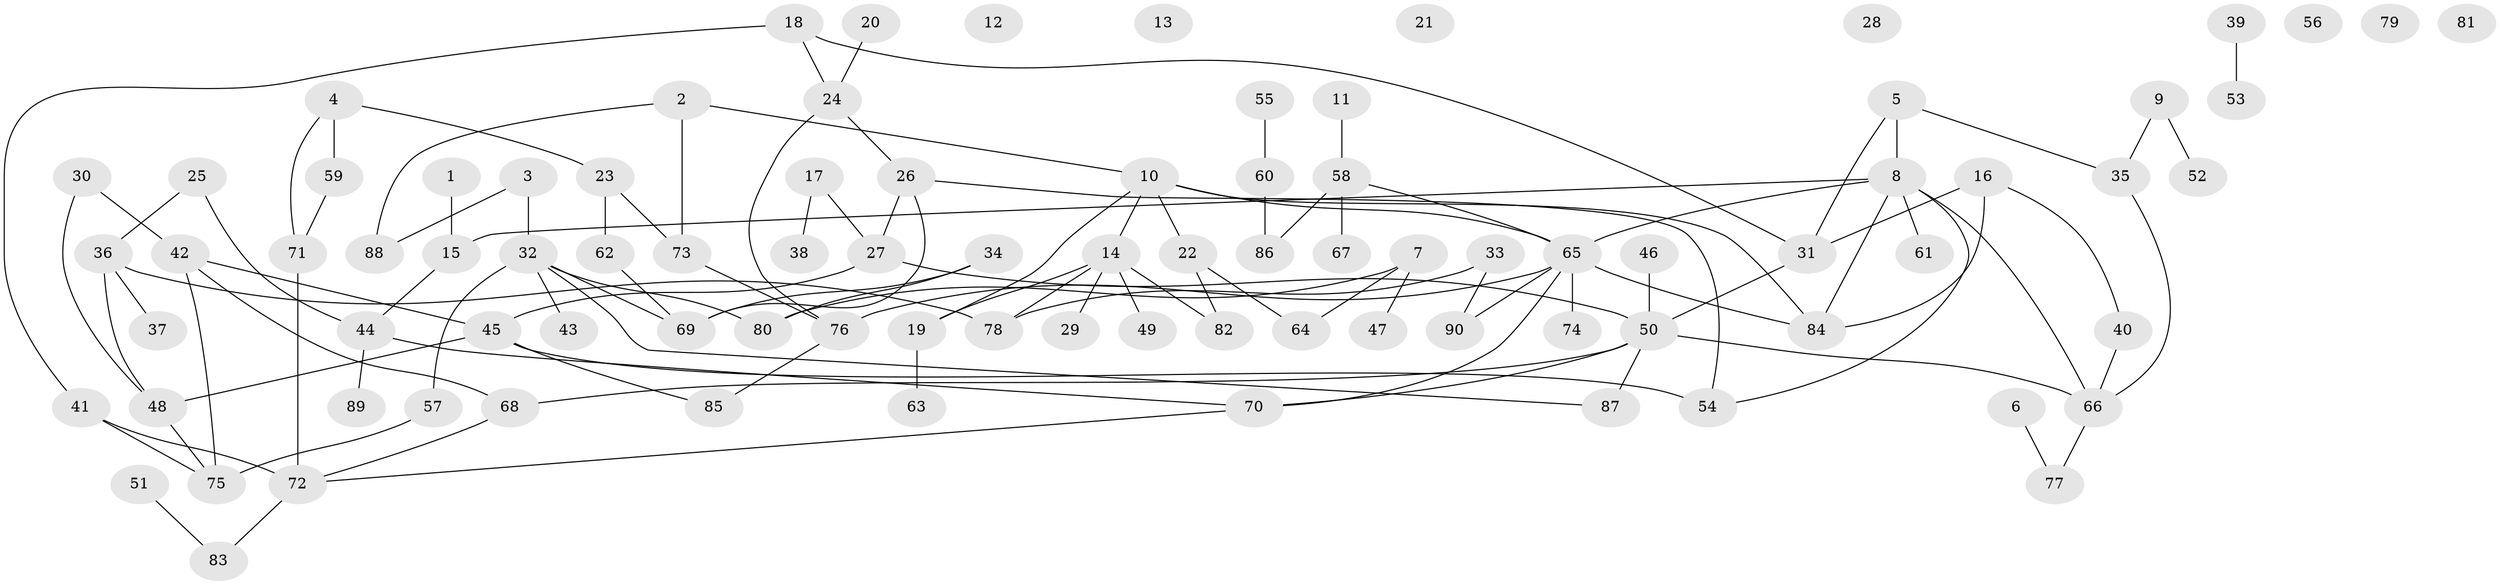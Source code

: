 // Generated by graph-tools (version 1.1) at 2025/49/03/09/25 03:49:07]
// undirected, 90 vertices, 114 edges
graph export_dot {
graph [start="1"]
  node [color=gray90,style=filled];
  1;
  2;
  3;
  4;
  5;
  6;
  7;
  8;
  9;
  10;
  11;
  12;
  13;
  14;
  15;
  16;
  17;
  18;
  19;
  20;
  21;
  22;
  23;
  24;
  25;
  26;
  27;
  28;
  29;
  30;
  31;
  32;
  33;
  34;
  35;
  36;
  37;
  38;
  39;
  40;
  41;
  42;
  43;
  44;
  45;
  46;
  47;
  48;
  49;
  50;
  51;
  52;
  53;
  54;
  55;
  56;
  57;
  58;
  59;
  60;
  61;
  62;
  63;
  64;
  65;
  66;
  67;
  68;
  69;
  70;
  71;
  72;
  73;
  74;
  75;
  76;
  77;
  78;
  79;
  80;
  81;
  82;
  83;
  84;
  85;
  86;
  87;
  88;
  89;
  90;
  1 -- 15;
  2 -- 10;
  2 -- 73;
  2 -- 88;
  3 -- 32;
  3 -- 88;
  4 -- 23;
  4 -- 59;
  4 -- 71;
  5 -- 8;
  5 -- 31;
  5 -- 35;
  6 -- 77;
  7 -- 47;
  7 -- 64;
  7 -- 80;
  8 -- 15;
  8 -- 54;
  8 -- 61;
  8 -- 65;
  8 -- 66;
  8 -- 84;
  9 -- 35;
  9 -- 52;
  10 -- 14;
  10 -- 19;
  10 -- 22;
  10 -- 65;
  10 -- 84;
  11 -- 58;
  14 -- 19;
  14 -- 29;
  14 -- 49;
  14 -- 78;
  14 -- 82;
  15 -- 44;
  16 -- 31;
  16 -- 40;
  16 -- 84;
  17 -- 27;
  17 -- 38;
  18 -- 24;
  18 -- 31;
  18 -- 41;
  19 -- 63;
  20 -- 24;
  22 -- 64;
  22 -- 82;
  23 -- 62;
  23 -- 73;
  24 -- 26;
  24 -- 76;
  25 -- 36;
  25 -- 44;
  26 -- 27;
  26 -- 54;
  26 -- 69;
  27 -- 45;
  27 -- 50;
  30 -- 42;
  30 -- 48;
  31 -- 50;
  32 -- 43;
  32 -- 57;
  32 -- 69;
  32 -- 80;
  32 -- 87;
  33 -- 78;
  33 -- 90;
  34 -- 69;
  34 -- 80;
  35 -- 66;
  36 -- 37;
  36 -- 48;
  36 -- 78;
  39 -- 53;
  40 -- 66;
  41 -- 72;
  41 -- 75;
  42 -- 45;
  42 -- 68;
  42 -- 75;
  44 -- 70;
  44 -- 89;
  45 -- 48;
  45 -- 54;
  45 -- 85;
  46 -- 50;
  48 -- 75;
  50 -- 66;
  50 -- 68;
  50 -- 70;
  50 -- 87;
  51 -- 83;
  55 -- 60;
  57 -- 75;
  58 -- 65;
  58 -- 67;
  58 -- 86;
  59 -- 71;
  60 -- 86;
  62 -- 69;
  65 -- 70;
  65 -- 74;
  65 -- 76;
  65 -- 84;
  65 -- 90;
  66 -- 77;
  68 -- 72;
  70 -- 72;
  71 -- 72;
  72 -- 83;
  73 -- 76;
  76 -- 85;
}
